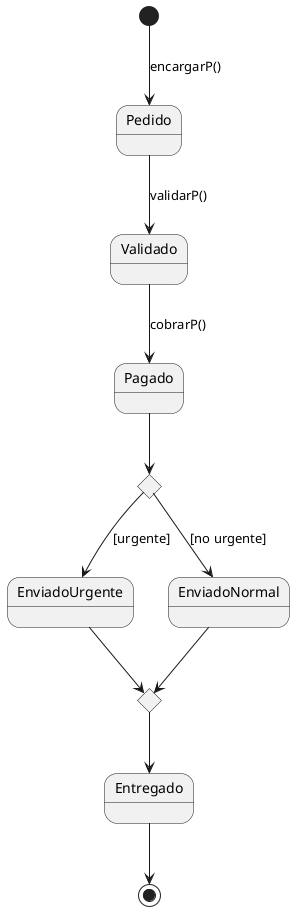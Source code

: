 @startuml

state State2 <<choice>>
state State3 <<choice>>

[*] --> Pedido : encargarP()
Pedido --> Validado : validarP()
Validado --> Pagado : cobrarP()
Pagado --> State2
State2--> EnviadoUrgente : [urgente]
State2 --> EnviadoNormal: [no urgente]
EnviadoUrgente --> State3
EnviadoNormal --> State3
State3 --> Entregado
Entregado --> [*]

@enduml